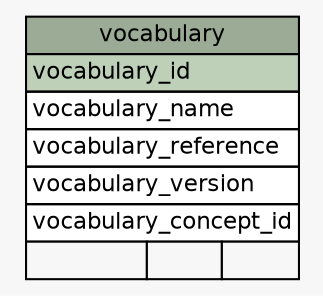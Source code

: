 // dot 2.38.0 on Linux 3.16.0-38-generic
// SchemaSpy rev 590
digraph "vocabulary" {
  graph [
    rankdir="RL"
    bgcolor="#f7f7f7"
    nodesep="0.18"
    ranksep="0.46"
    fontname="Helvetica"
    fontsize="11"
  ];
  node [
    fontname="Helvetica"
    fontsize="11"
    shape="plaintext"
  ];
  edge [
    arrowsize="0.8"
  ];
  "vocabulary" [
    label=<
    <TABLE BORDER="0" CELLBORDER="1" CELLSPACING="0" BGCOLOR="#ffffff">
      <TR><TD COLSPAN="3" BGCOLOR="#9bab96" ALIGN="CENTER">vocabulary</TD></TR>
      <TR><TD PORT="vocabulary_id" COLSPAN="3" BGCOLOR="#bed1b8" ALIGN="LEFT">vocabulary_id</TD></TR>
      <TR><TD PORT="vocabulary_name" COLSPAN="3" ALIGN="LEFT">vocabulary_name</TD></TR>
      <TR><TD PORT="vocabulary_reference" COLSPAN="3" ALIGN="LEFT">vocabulary_reference</TD></TR>
      <TR><TD PORT="vocabulary_version" COLSPAN="3" ALIGN="LEFT">vocabulary_version</TD></TR>
      <TR><TD PORT="vocabulary_concept_id" COLSPAN="3" ALIGN="LEFT">vocabulary_concept_id</TD></TR>
      <TR><TD ALIGN="LEFT" BGCOLOR="#f7f7f7">  </TD><TD ALIGN="RIGHT" BGCOLOR="#f7f7f7">  </TD><TD ALIGN="RIGHT" BGCOLOR="#f7f7f7">  </TD></TR>
    </TABLE>>
    URL="tables/vocabulary.html"
    tooltip="vocabulary"
  ];
}
